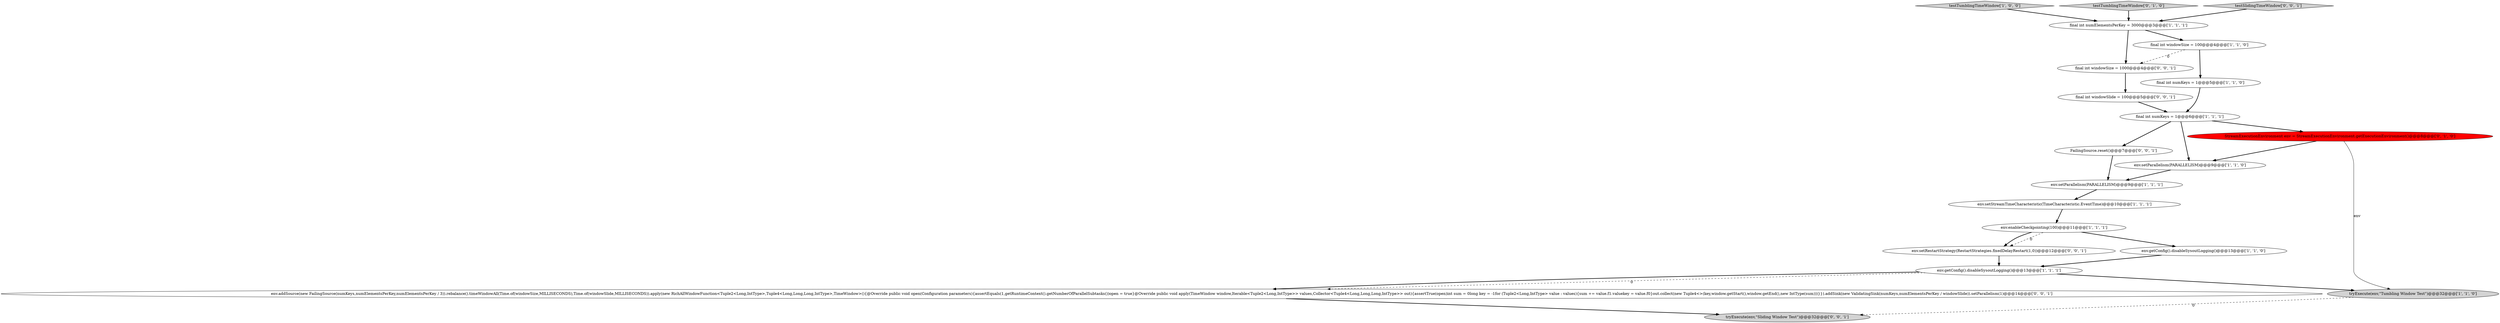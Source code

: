 digraph {
0 [style = filled, label = "final int numKeys = 1@@@6@@@['1', '1', '1']", fillcolor = white, shape = ellipse image = "AAA0AAABBB1BBB"];
3 [style = filled, label = "testTumblingTimeWindow['1', '0', '0']", fillcolor = lightgray, shape = diamond image = "AAA0AAABBB1BBB"];
14 [style = filled, label = "FailingSource.reset()@@@7@@@['0', '0', '1']", fillcolor = white, shape = ellipse image = "AAA0AAABBB3BBB"];
17 [style = filled, label = "final int windowSlide = 100@@@5@@@['0', '0', '1']", fillcolor = white, shape = ellipse image = "AAA0AAABBB3BBB"];
18 [style = filled, label = "env.addSource(new FailingSource(numKeys,numElementsPerKey,numElementsPerKey / 3)).rebalance().timeWindowAll(Time.of(windowSize,MILLISECONDS),Time.of(windowSlide,MILLISECONDS)).apply(new RichAllWindowFunction<Tuple2<Long,IntType>,Tuple4<Long,Long,Long,IntType>,TimeWindow>(){@Override public void open(Configuration parameters){assertEquals(1,getRuntimeContext().getNumberOfParallelSubtasks())open = true}@Override public void apply(TimeWindow window,Iterable<Tuple2<Long,IntType>> values,Collector<Tuple4<Long,Long,Long,IntType>> out){assertTrue(open)int sum = 0long key = -1for (Tuple2<Long,IntType> value : values){sum += value.f1.valuekey = value.f0}out.collect(new Tuple4<>(key,window.getStart(),window.getEnd(),new IntType(sum)))}}).addSink(new ValidatingSink(numKeys,numElementsPerKey / windowSlide)).setParallelism(1)@@@14@@@['0', '0', '1']", fillcolor = white, shape = ellipse image = "AAA0AAABBB3BBB"];
2 [style = filled, label = "env.enableCheckpointing(100)@@@11@@@['1', '1', '1']", fillcolor = white, shape = ellipse image = "AAA0AAABBB1BBB"];
15 [style = filled, label = "tryExecute(env,\"Sliding Window Test\")@@@32@@@['0', '0', '1']", fillcolor = lightgray, shape = ellipse image = "AAA0AAABBB3BBB"];
12 [style = filled, label = "StreamExecutionEnvironment env = StreamExecutionEnvironment.getExecutionEnvironment()@@@8@@@['0', '1', '0']", fillcolor = red, shape = ellipse image = "AAA1AAABBB2BBB"];
10 [style = filled, label = "env.setParallelism(PARALLELISM)@@@9@@@['1', '1', '1']", fillcolor = white, shape = ellipse image = "AAA0AAABBB1BBB"];
13 [style = filled, label = "testTumblingTimeWindow['0', '1', '0']", fillcolor = lightgray, shape = diamond image = "AAA0AAABBB2BBB"];
16 [style = filled, label = "testSlidingTimeWindow['0', '0', '1']", fillcolor = lightgray, shape = diamond image = "AAA0AAABBB3BBB"];
8 [style = filled, label = "tryExecute(env,\"Tumbling Window Test\")@@@32@@@['1', '1', '0']", fillcolor = lightgray, shape = ellipse image = "AAA0AAABBB1BBB"];
20 [style = filled, label = "final int windowSize = 1000@@@4@@@['0', '0', '1']", fillcolor = white, shape = ellipse image = "AAA0AAABBB3BBB"];
7 [style = filled, label = "final int numKeys = 1@@@5@@@['1', '1', '0']", fillcolor = white, shape = ellipse image = "AAA0AAABBB1BBB"];
19 [style = filled, label = "env.setRestartStrategy(RestartStrategies.fixedDelayRestart(1,0))@@@12@@@['0', '0', '1']", fillcolor = white, shape = ellipse image = "AAA0AAABBB3BBB"];
11 [style = filled, label = "final int numElementsPerKey = 3000@@@3@@@['1', '1', '1']", fillcolor = white, shape = ellipse image = "AAA0AAABBB1BBB"];
6 [style = filled, label = "env.setStreamTimeCharacteristic(TimeCharacteristic.EventTime)@@@10@@@['1', '1', '1']", fillcolor = white, shape = ellipse image = "AAA0AAABBB1BBB"];
5 [style = filled, label = "final int windowSize = 100@@@4@@@['1', '1', '0']", fillcolor = white, shape = ellipse image = "AAA0AAABBB1BBB"];
4 [style = filled, label = "env.getConfig().disableSysoutLogging()@@@13@@@['1', '1', '0']", fillcolor = white, shape = ellipse image = "AAA0AAABBB1BBB"];
1 [style = filled, label = "env.setParallelism(PARALLELISM)@@@9@@@['1', '1', '0']", fillcolor = white, shape = ellipse image = "AAA0AAABBB1BBB"];
9 [style = filled, label = "env.getConfig().disableSysoutLogging()@@@13@@@['1', '1', '1']", fillcolor = white, shape = ellipse image = "AAA0AAABBB1BBB"];
4->9 [style = bold, label=""];
11->20 [style = bold, label=""];
20->17 [style = bold, label=""];
2->19 [style = bold, label=""];
16->11 [style = bold, label=""];
2->19 [style = dashed, label="0"];
9->18 [style = dashed, label="0"];
0->12 [style = bold, label=""];
8->15 [style = dashed, label="0"];
18->15 [style = bold, label=""];
3->11 [style = bold, label=""];
14->10 [style = bold, label=""];
7->0 [style = bold, label=""];
9->8 [style = bold, label=""];
12->1 [style = bold, label=""];
2->4 [style = bold, label=""];
13->11 [style = bold, label=""];
10->6 [style = bold, label=""];
5->20 [style = dashed, label="0"];
6->2 [style = bold, label=""];
11->5 [style = bold, label=""];
0->14 [style = bold, label=""];
17->0 [style = bold, label=""];
9->18 [style = bold, label=""];
19->9 [style = bold, label=""];
0->1 [style = bold, label=""];
5->7 [style = bold, label=""];
1->10 [style = bold, label=""];
12->8 [style = solid, label="env"];
}
